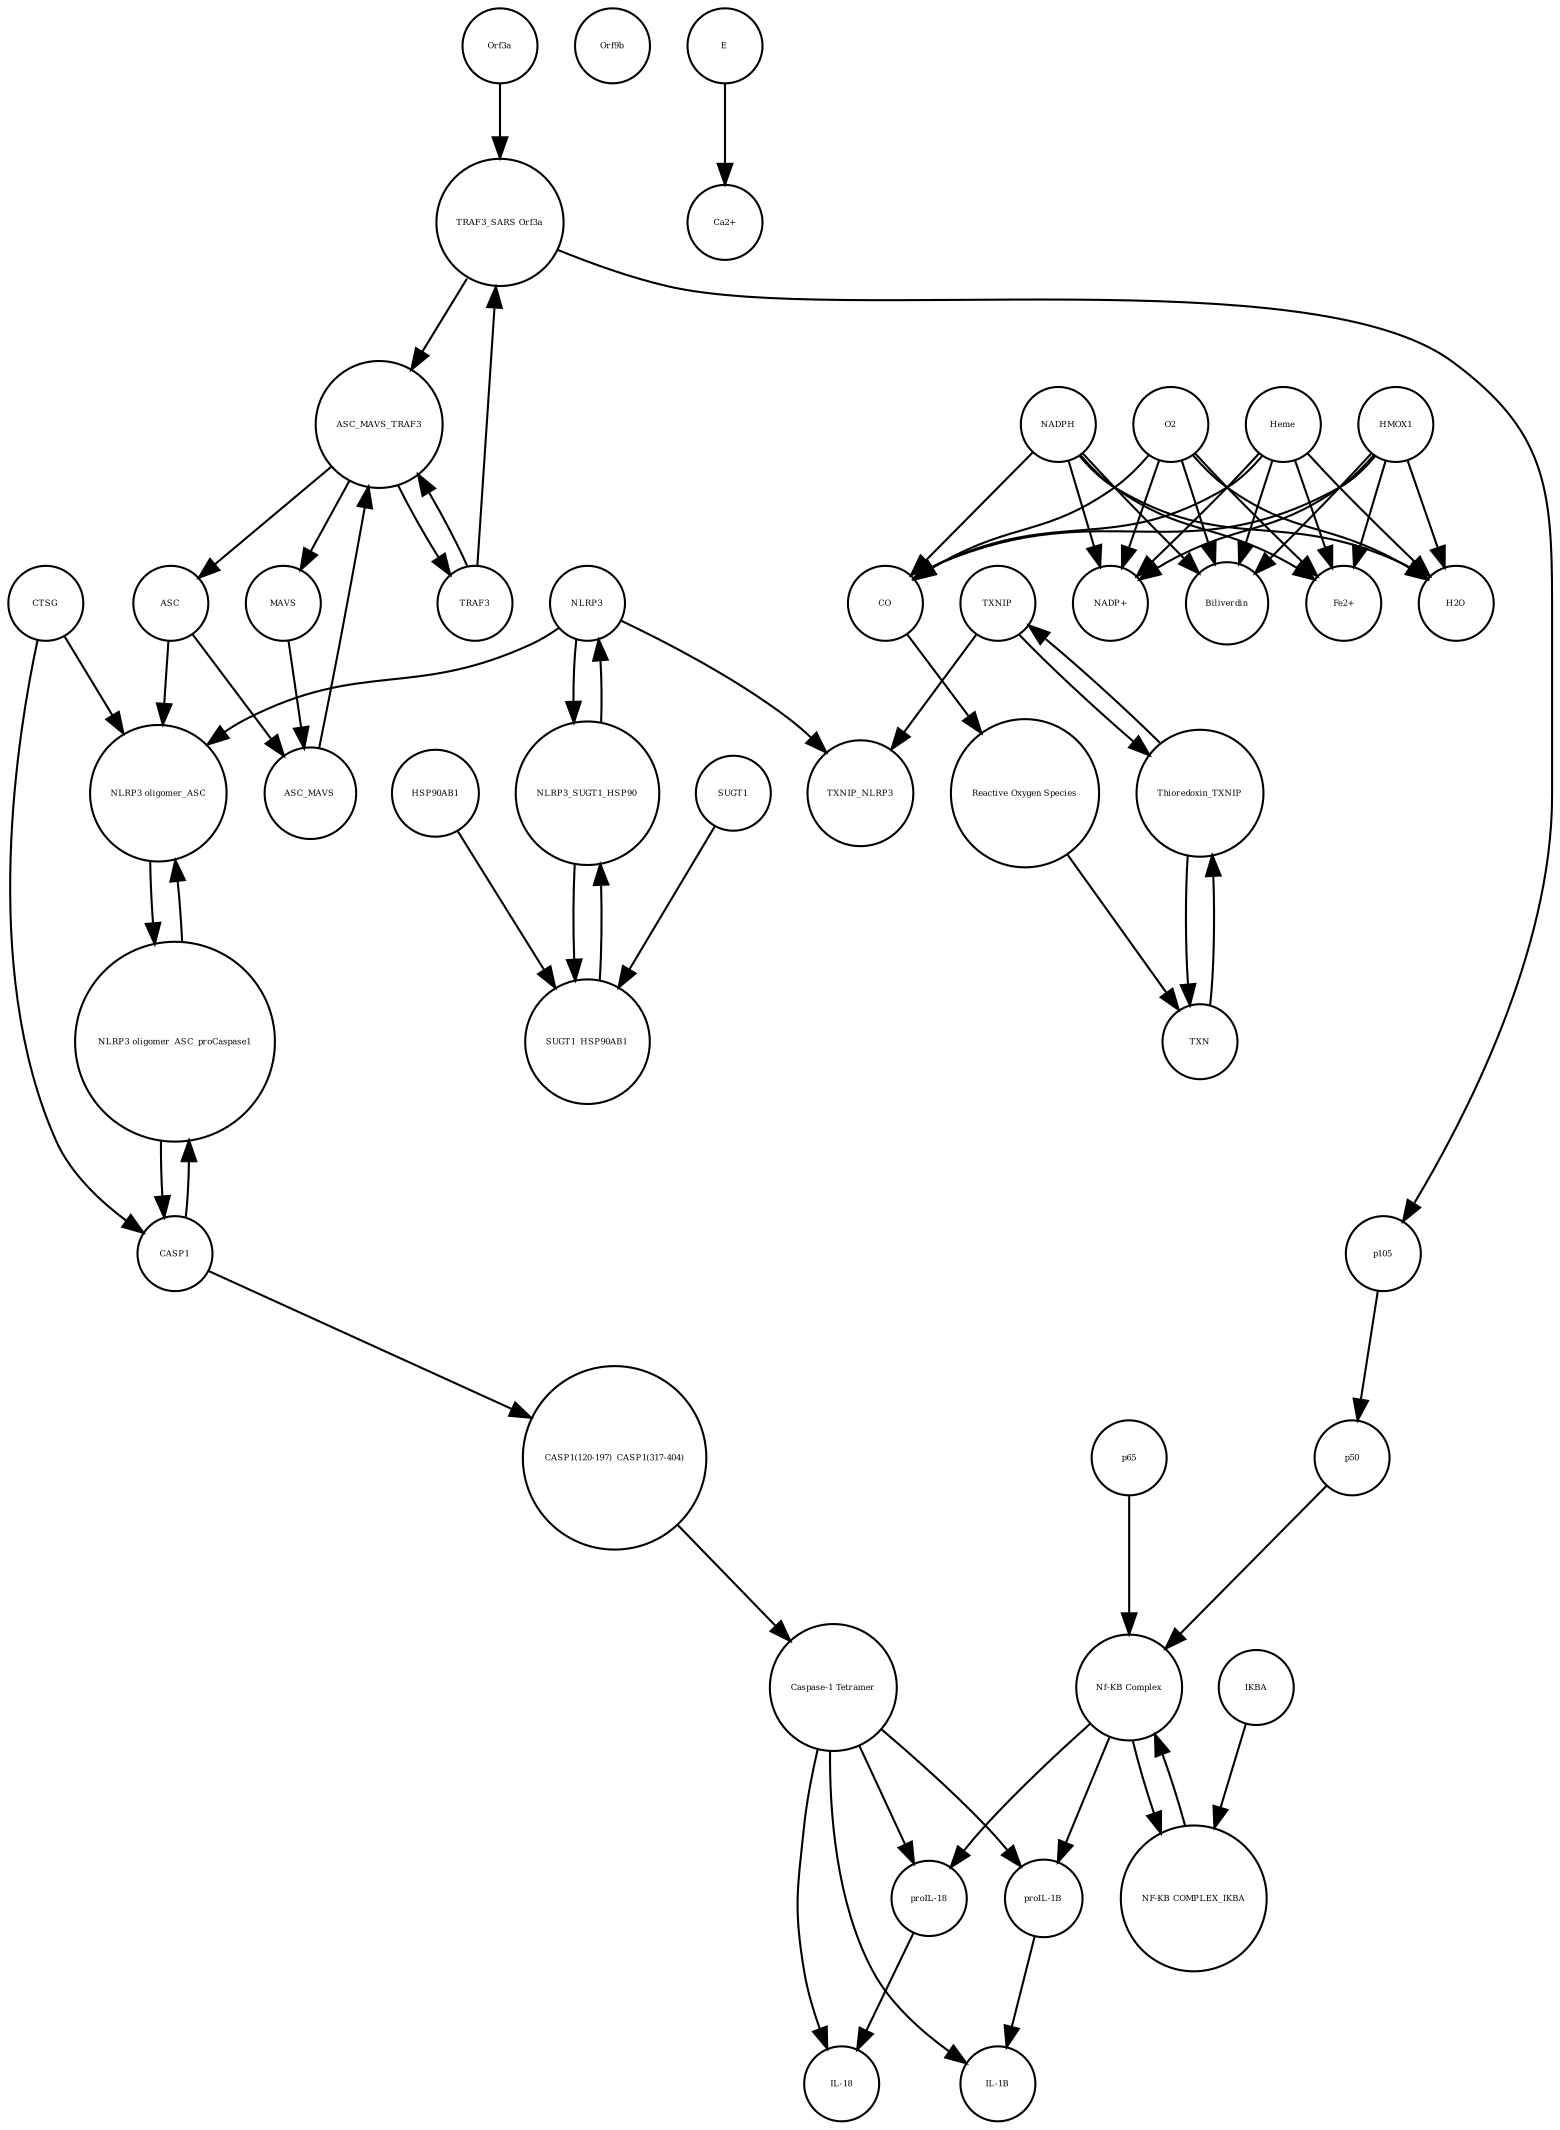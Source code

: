 strict digraph  {
"proIL-18" [annotation=urn_miriam_uniprot_Q14116, bipartite=0, cls=macromolecule, fontsize=4, label="proIL-18", shape=circle];
NADPH [annotation="urn_miriam_obo.chebi_CHEBI%3A16474", bipartite=0, cls="simple chemical", fontsize=4, label=NADPH, shape=circle];
SUGT1_HSP90AB1 [annotation="urn_miriam_uniprot_P08238|urn_miriam_uniprot_Q9Y2Z0", bipartite=0, cls=complex, fontsize=4, label=SUGT1_HSP90AB1, shape=circle];
"NADP+" [annotation="urn_miriam_obo.chebi_CHEBI%3A18009", bipartite=0, cls="simple chemical", fontsize=4, label="NADP+", shape=circle];
Orf9b [annotation="urn_miriam_taxonomy_694009|urn_miriam_uniprot_P59636", bipartite=0, cls=macromolecule, fontsize=4, label=Orf9b, shape=circle];
Thioredoxin_TXNIP [annotation="urn_miriam_uniprot_P10599|urn_miriam_uniprot_Q9H3M7", bipartite=0, cls=complex, fontsize=4, label=Thioredoxin_TXNIP, shape=circle];
"IL-18" [annotation=urn_miriam_uniprot_Q14116, bipartite=0, cls=macromolecule, fontsize=4, label="IL-18", shape=circle];
O2 [annotation="urn_miriam_obo.chebi_CHEBI%3A15379", bipartite=0, cls="simple chemical", fontsize=4, label=O2, shape=circle];
E [annotation="urn_miriam_uniprot_P59637|urn_miriam_taxonomy_694009", bipartite=0, cls=macromolecule, fontsize=4, label=E, shape=circle];
ASC_MAVS_TRAF3 [annotation="urn_miriam_pubmed_25847972|urn_miriam_uniprot_Q9ULZ3|urn_miriam_uniprot_Q13114", bipartite=0, cls=complex, fontsize=4, label=ASC_MAVS_TRAF3, shape=circle];
"TRAF3_SARS Orf3a" [annotation="urn_miriam_uniprot_P59632|urn_miriam_uniprot_Q13114|urn_miriam_taxonomy_694009", bipartite=0, cls=complex, fontsize=4, label="TRAF3_SARS Orf3a", shape=circle];
NLRP3_SUGT1_HSP90 [annotation="urn_miriam_uniprot_P08238|urn_miriam_uniprot_Q96P20|urn_miriam_uniprot_Q9Y2Z0", bipartite=0, cls=complex, fontsize=4, label=NLRP3_SUGT1_HSP90, shape=circle];
ASC_MAVS [annotation=urn_miriam_uniprot_Q9ULZ3, bipartite=0, cls=complex, fontsize=4, label=ASC_MAVS, shape=circle];
CTSG [annotation=urn_miriam_uniprot_P08311, bipartite=0, cls=macromolecule, fontsize=4, label=CTSG, shape=circle];
"NLRP3 oligomer_ASC_proCaspase1" [annotation="urn_miriam_uniprot_P29466|urn_miriam_uniprot_Q9ULZ3|urn_miriam_uniprot_Q96P20", bipartite=0, cls=complex, fontsize=4, label="NLRP3 oligomer_ASC_proCaspase1", shape=circle];
"Reactive Oxygen Species" [annotation="urn_miriam_obo.chebi_CHEBI%3A26523", bipartite=0, cls="simple chemical", fontsize=4, label="Reactive Oxygen Species", shape=circle];
"NF-KB COMPLEX_IKBA" [annotation=urn_miriam_uniprot_P19838, bipartite=0, cls=complex, fontsize=4, label="NF-KB COMPLEX_IKBA", shape=circle];
ASC [annotation=urn_miriam_uniprot_Q9ULZ3, bipartite=0, cls=macromolecule, fontsize=4, label=ASC, shape=circle];
"Ca2+" [annotation="urn_miriam_obo.chebi_CHEBI%3A29108", bipartite=0, cls="simple chemical", fontsize=4, label="Ca2+", shape=circle];
p50 [annotation=urn_miriam_uniprot_P19838, bipartite=0, cls=macromolecule, fontsize=4, label=p50, shape=circle];
"Nf-KB Complex" [annotation="urn_miriam_uniprot_P19838|urn_miriam_uniprot_Q00653", bipartite=0, cls=complex, fontsize=4, label="Nf-KB Complex", shape=circle];
TXNIP_NLRP3 [annotation="urn_miriam_uniprot_Q9H3M7|urn_miriam_uniprot_Q96P20", bipartite=0, cls=complex, fontsize=4, label=TXNIP_NLRP3, shape=circle];
TRAF3 [annotation=urn_miriam_uniprot_Q13114, bipartite=0, cls=macromolecule, fontsize=4, label=TRAF3, shape=circle];
"proIL-1B" [annotation=urn_miriam_uniprot_P01584, bipartite=0, cls=macromolecule, fontsize=4, label="proIL-1B", shape=circle];
p105 [annotation=urn_miriam_uniprot_P19838, bipartite=0, cls=macromolecule, fontsize=4, label=p105, shape=circle];
Orf3a [annotation="urn_miriam_uniprot_P59632|urn_miriam_taxonomy_694009", bipartite=0, cls=macromolecule, fontsize=4, label=Orf3a, shape=circle];
"NLRP3 oligomer_ASC" [annotation="urn_miriam_uniprot_Q9ULZ3|urn_miriam_uniprot_Q96P20", bipartite=0, cls=complex, fontsize=4, label="NLRP3 oligomer_ASC", shape=circle];
HSP90AB1 [annotation=urn_miriam_uniprot_P08238, bipartite=0, cls=macromolecule, fontsize=4, label=HSP90AB1, shape=circle];
"IL-1B" [annotation=urn_miriam_uniprot_P01584, bipartite=0, cls=macromolecule, fontsize=4, label="IL-1B", shape=circle];
CO [annotation="urn_miriam_obo.chebi_CHEBI%3A17245", bipartite=0, cls="simple chemical", fontsize=4, label=CO, shape=circle];
p65 [annotation=urn_miriam_uniprot_Q00653, bipartite=0, cls=macromolecule, fontsize=4, label=p65, shape=circle];
IKBA [annotation="", bipartite=0, cls=macromolecule, fontsize=4, label=IKBA, shape=circle];
MAVS [annotation=urn_miriam_uniprot_Q7Z434, bipartite=0, cls=macromolecule, fontsize=4, label=MAVS, shape=circle];
Heme [annotation="urn_miriam_obo.chebi_CHEBI%3A30413", bipartite=0, cls="simple chemical", fontsize=4, label=Heme, shape=circle];
HMOX1 [annotation=urn_miriam_uniprot_P09601, bipartite=0, cls=macromolecule, fontsize=4, label=HMOX1, shape=circle];
NLRP3 [annotation=urn_miriam_uniprot_Q96P20, bipartite=0, cls=macromolecule, fontsize=4, label=NLRP3, shape=circle];
SUGT1 [annotation=urn_miriam_uniprot_Q9Y2Z0, bipartite=0, cls=macromolecule, fontsize=4, label=SUGT1, shape=circle];
TXN [annotation=urn_miriam_uniprot_P10599, bipartite=0, cls=macromolecule, fontsize=4, label=TXN, shape=circle];
"CASP1(120-197)_CASP1(317-404)" [annotation=urn_miriam_uniprot_P29466, bipartite=0, cls=complex, fontsize=4, label="CASP1(120-197)_CASP1(317-404)", shape=circle];
TXNIP [annotation=urn_miriam_uniprot_Q9H3M7, bipartite=0, cls=macromolecule, fontsize=4, label=TXNIP, shape=circle];
"Caspase-1 Tetramer" [annotation=urn_miriam_uniprot_P29466, bipartite=0, cls="complex multimer", fontsize=4, label="Caspase-1 Tetramer", shape=circle];
CASP1 [annotation=urn_miriam_uniprot_P29466, bipartite=0, cls=macromolecule, fontsize=4, label=CASP1, shape=circle];
Biliverdin [annotation="urn_miriam_obo.chebi_CHEBI%3A17033", bipartite=0, cls="simple chemical", fontsize=4, label=Biliverdin, shape=circle];
"Fe2+" [annotation="urn_miriam_obo.chebi_CHEBI%3A29033", bipartite=0, cls="simple chemical", fontsize=4, label="Fe2+", shape=circle];
H2O [annotation="urn_miriam_obo.chebi_CHEBI%3A15377", bipartite=0, cls="simple chemical", fontsize=4, label=H2O, shape=circle];
"proIL-18" -> "IL-18"  [annotation="", interaction_type=production];
NADPH -> "NADP+"  [annotation="", interaction_type=production];
NADPH -> CO  [annotation="", interaction_type=production];
NADPH -> Biliverdin  [annotation="", interaction_type=production];
NADPH -> "Fe2+"  [annotation="", interaction_type=production];
NADPH -> H2O  [annotation="", interaction_type=production];
SUGT1_HSP90AB1 -> NLRP3_SUGT1_HSP90  [annotation="", interaction_type=production];
Thioredoxin_TXNIP -> TXNIP  [annotation="", interaction_type=production];
Thioredoxin_TXNIP -> TXN  [annotation="", interaction_type=production];
O2 -> "NADP+"  [annotation="", interaction_type=production];
O2 -> CO  [annotation="", interaction_type=production];
O2 -> Biliverdin  [annotation="", interaction_type=production];
O2 -> "Fe2+"  [annotation="", interaction_type=production];
O2 -> H2O  [annotation="", interaction_type=production];
E -> "Ca2+"  [annotation="urn_miriam_pubmed_26331680|urn_miriam_doi_10.1016%2Fj.bbrc.2020.05.206|urn_miriam_taxonomy_392815", interaction_type=catalysis];
ASC_MAVS_TRAF3 -> MAVS  [annotation="", interaction_type=production];
ASC_MAVS_TRAF3 -> ASC  [annotation="", interaction_type=production];
ASC_MAVS_TRAF3 -> TRAF3  [annotation="", interaction_type=production];
"TRAF3_SARS Orf3a" -> p105  [annotation="urn_miriam_pubmed_31034780|urn_miriam_taxonomy_9606", interaction_type=catalysis];
"TRAF3_SARS Orf3a" -> ASC_MAVS_TRAF3  [annotation="urn_miriam_pubmed_25847972|urn_miriam_pubmed_31034780|urn_miriam_taxonomy_9606", interaction_type=catalysis];
NLRP3_SUGT1_HSP90 -> SUGT1_HSP90AB1  [annotation="", interaction_type=production];
NLRP3_SUGT1_HSP90 -> NLRP3  [annotation="", interaction_type=production];
ASC_MAVS -> ASC_MAVS_TRAF3  [annotation="", interaction_type=production];
CTSG -> CASP1  [annotation="", interaction_type=catalysis];
CTSG -> "NLRP3 oligomer_ASC"  [annotation="", interaction_type=catalysis];
"NLRP3 oligomer_ASC_proCaspase1" -> CASP1  [annotation="", interaction_type=production];
"NLRP3 oligomer_ASC_proCaspase1" -> "NLRP3 oligomer_ASC"  [annotation="", interaction_type=production];
"Reactive Oxygen Species" -> TXN  [annotation="", interaction_type="necessary stimulation"];
"NF-KB COMPLEX_IKBA" -> "Nf-KB Complex"  [annotation="", interaction_type=inhibition];
ASC -> ASC_MAVS  [annotation="", interaction_type=production];
ASC -> "NLRP3 oligomer_ASC"  [annotation="", interaction_type=production];
p50 -> "Nf-KB Complex"  [annotation="", interaction_type=production];
"Nf-KB Complex" -> "proIL-18"  [annotation=urn_miriam_pubmed_31034780, interaction_type=catalysis];
"Nf-KB Complex" -> "NF-KB COMPLEX_IKBA"  [annotation="", interaction_type=production];
"Nf-KB Complex" -> "proIL-1B"  [annotation=urn_miriam_pubmed_31034780, interaction_type=catalysis];
TRAF3 -> ASC_MAVS_TRAF3  [annotation="", interaction_type=production];
TRAF3 -> "TRAF3_SARS Orf3a"  [annotation="", interaction_type=production];
"proIL-1B" -> "IL-1B"  [annotation="", interaction_type=production];
p105 -> p50  [annotation="", interaction_type=production];
Orf3a -> "TRAF3_SARS Orf3a"  [annotation="", interaction_type=production];
"NLRP3 oligomer_ASC" -> "NLRP3 oligomer_ASC_proCaspase1"  [annotation="", interaction_type=production];
HSP90AB1 -> SUGT1_HSP90AB1  [annotation="", interaction_type=production];
CO -> "Reactive Oxygen Species"  [annotation="urn_miriam_pubmed_28356568|urn_miriam_pubmed_25770182", interaction_type=inhibition];
p65 -> "Nf-KB Complex"  [annotation="", interaction_type=production];
IKBA -> "NF-KB COMPLEX_IKBA"  [annotation="", interaction_type=production];
MAVS -> ASC_MAVS  [annotation="", interaction_type=production];
Heme -> "NADP+"  [annotation="", interaction_type=production];
Heme -> CO  [annotation="", interaction_type=production];
Heme -> Biliverdin  [annotation="", interaction_type=production];
Heme -> "Fe2+"  [annotation="", interaction_type=production];
Heme -> H2O  [annotation="", interaction_type=production];
HMOX1 -> "NADP+"  [annotation="", interaction_type=catalysis];
HMOX1 -> CO  [annotation="", interaction_type=catalysis];
HMOX1 -> Biliverdin  [annotation="", interaction_type=catalysis];
HMOX1 -> "Fe2+"  [annotation="", interaction_type=catalysis];
HMOX1 -> H2O  [annotation="", interaction_type=catalysis];
NLRP3 -> TXNIP_NLRP3  [annotation="", interaction_type=production];
NLRP3 -> NLRP3_SUGT1_HSP90  [annotation="", interaction_type=production];
NLRP3 -> "NLRP3 oligomer_ASC"  [annotation="", interaction_type=production];
SUGT1 -> SUGT1_HSP90AB1  [annotation="", interaction_type=production];
TXN -> Thioredoxin_TXNIP  [annotation="", interaction_type=production];
"CASP1(120-197)_CASP1(317-404)" -> "Caspase-1 Tetramer"  [annotation="", interaction_type=production];
TXNIP -> TXNIP_NLRP3  [annotation="", interaction_type=production];
TXNIP -> Thioredoxin_TXNIP  [annotation="", interaction_type=production];
"Caspase-1 Tetramer" -> "proIL-1B"  [annotation="", interaction_type=catalysis];
"Caspase-1 Tetramer" -> "IL-1B"  [annotation="", interaction_type=catalysis];
"Caspase-1 Tetramer" -> "IL-18"  [annotation="", interaction_type=catalysis];
"Caspase-1 Tetramer" -> "proIL-18"  [annotation="", interaction_type=catalysis];
CASP1 -> "CASP1(120-197)_CASP1(317-404)"  [annotation="", interaction_type=production];
CASP1 -> "NLRP3 oligomer_ASC_proCaspase1"  [annotation="", interaction_type=production];
}
